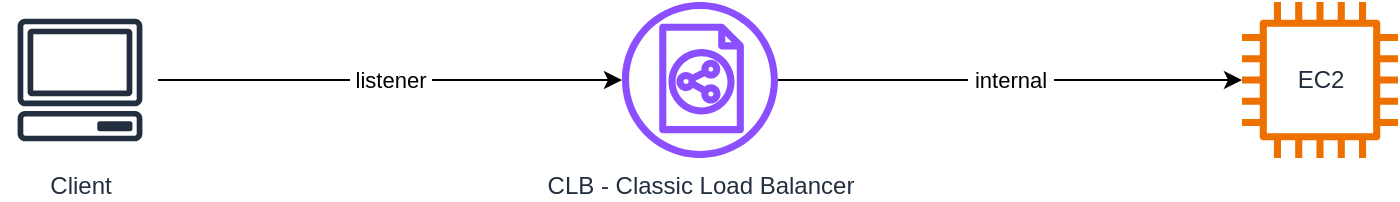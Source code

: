 <mxfile version="26.0.4">
  <diagram name="Page-1" id="3BZ2HugP-OUscDAfiBc2">
    <mxGraphModel dx="928" dy="856" grid="1" gridSize="10" guides="1" tooltips="1" connect="1" arrows="1" fold="1" page="1" pageScale="1" pageWidth="850" pageHeight="1100" math="0" shadow="0">
      <root>
        <mxCell id="0" />
        <mxCell id="1" parent="0" />
        <mxCell id="DqgATyL9MDXTLwC5WeC6-9" value="&amp;nbsp;listener&amp;nbsp;" style="edgeStyle=orthogonalEdgeStyle;rounded=0;orthogonalLoop=1;jettySize=auto;html=1;" edge="1" parent="1" source="DqgATyL9MDXTLwC5WeC6-11" target="DqgATyL9MDXTLwC5WeC6-8">
          <mxGeometry relative="1" as="geometry">
            <mxPoint x="320" y="525" as="sourcePoint" />
          </mxGeometry>
        </mxCell>
        <mxCell id="DqgATyL9MDXTLwC5WeC6-6" value="EC2" style="sketch=0;outlineConnect=0;fontColor=#232F3E;gradientColor=none;fillColor=#ED7100;strokeColor=none;dashed=0;verticalLabelPosition=middle;verticalAlign=middle;align=center;html=1;fontSize=12;fontStyle=0;aspect=fixed;pointerEvents=1;shape=mxgraph.aws4.instance2;labelPosition=center;" vertex="1" parent="1">
          <mxGeometry x="840" y="486" width="78" height="78" as="geometry" />
        </mxCell>
        <mxCell id="DqgATyL9MDXTLwC5WeC6-10" value="&amp;nbsp;internal&amp;nbsp;" style="edgeStyle=orthogonalEdgeStyle;rounded=0;orthogonalLoop=1;jettySize=auto;html=1;" edge="1" parent="1" source="DqgATyL9MDXTLwC5WeC6-8" target="DqgATyL9MDXTLwC5WeC6-6">
          <mxGeometry relative="1" as="geometry" />
        </mxCell>
        <mxCell id="DqgATyL9MDXTLwC5WeC6-8" value="CLB - Classic Load Balancer" style="sketch=0;outlineConnect=0;fontColor=#232F3E;gradientColor=none;fillColor=#8C4FFF;strokeColor=none;dashed=0;verticalLabelPosition=bottom;verticalAlign=top;align=center;html=1;fontSize=12;fontStyle=0;aspect=fixed;pointerEvents=1;shape=mxgraph.aws4.classic_load_balancer;" vertex="1" parent="1">
          <mxGeometry x="530" y="486" width="78" height="78" as="geometry" />
        </mxCell>
        <mxCell id="DqgATyL9MDXTLwC5WeC6-11" value="Client" style="sketch=0;outlineConnect=0;fontColor=#232F3E;gradientColor=none;strokeColor=#232F3E;fillColor=#ffffff;dashed=0;verticalLabelPosition=bottom;verticalAlign=top;align=center;html=1;fontSize=12;fontStyle=0;aspect=fixed;shape=mxgraph.aws4.resourceIcon;resIcon=mxgraph.aws4.client;" vertex="1" parent="1">
          <mxGeometry x="220" y="486" width="78" height="78" as="geometry" />
        </mxCell>
      </root>
    </mxGraphModel>
  </diagram>
</mxfile>

